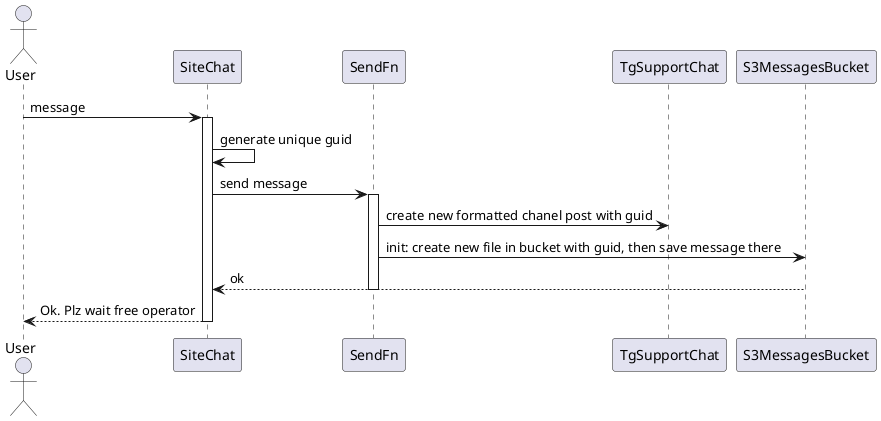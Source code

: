 @startuml
actor User

User -> SiteChat: message
activate SiteChat

SiteChat -> SiteChat: generate unique guid

SiteChat -> SendFn: send message
activate SendFn
SendFn -> TgSupportChat: create new formatted chanel post with guid
SendFn -> S3MessagesBucket: init: create new file in bucket with guid, then save message there
S3MessagesBucket --> SiteChat: ok
deactivate SendFn

SiteChat --> User: Ok. Plz wait free operator

deactivate SiteChat
@enduml
